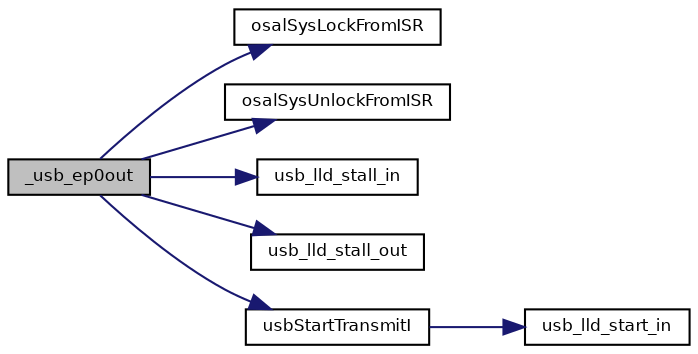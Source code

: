 digraph "_usb_ep0out"
{
  bgcolor="transparent";
  edge [fontname="Helvetica",fontsize="8",labelfontname="Helvetica",labelfontsize="8"];
  node [fontname="Helvetica",fontsize="8",shape=record];
  rankdir="LR";
  Node42 [label="_usb_ep0out",height=0.2,width=0.4,color="black", fillcolor="grey75", style="filled", fontcolor="black"];
  Node42 -> Node43 [color="midnightblue",fontsize="8",style="solid",fontname="Helvetica"];
  Node43 [label="osalSysLockFromISR",height=0.2,width=0.4,color="black",URL="$group___o_s_a_l.html#ga32db980c54089fe21370432a7a884e9f",tooltip="Enters a critical zone from ISR context. "];
  Node42 -> Node44 [color="midnightblue",fontsize="8",style="solid",fontname="Helvetica"];
  Node44 [label="osalSysUnlockFromISR",height=0.2,width=0.4,color="black",URL="$group___o_s_a_l.html#gab53a8f4b21ad79b9d2203eff4c72b529",tooltip="Leaves a critical zone from ISR context. "];
  Node42 -> Node45 [color="midnightblue",fontsize="8",style="solid",fontname="Helvetica"];
  Node45 [label="usb_lld_stall_in",height=0.2,width=0.4,color="black",URL="$group___u_s_b.html#gadf46718eb0c2d0bf4982283682d64813",tooltip="Brings an IN endpoint in the stalled state. "];
  Node42 -> Node46 [color="midnightblue",fontsize="8",style="solid",fontname="Helvetica"];
  Node46 [label="usb_lld_stall_out",height=0.2,width=0.4,color="black",URL="$group___u_s_b.html#gadf16a83ce060c7692c6383d2c61b7924",tooltip="Brings an OUT endpoint in the stalled state. "];
  Node42 -> Node47 [color="midnightblue",fontsize="8",style="solid",fontname="Helvetica"];
  Node47 [label="usbStartTransmitI",height=0.2,width=0.4,color="black",URL="$group___u_s_b.html#ga68806a465ab83984d4e4fdb335405079",tooltip="Starts a transmit transaction on an IN endpoint. "];
  Node47 -> Node48 [color="midnightblue",fontsize="8",style="solid",fontname="Helvetica"];
  Node48 [label="usb_lld_start_in",height=0.2,width=0.4,color="black",URL="$group___u_s_b.html#gab03273c7bdd1779638ef66bd3b20b2b9",tooltip="Starts a transmit operation on an IN endpoint. "];
}
